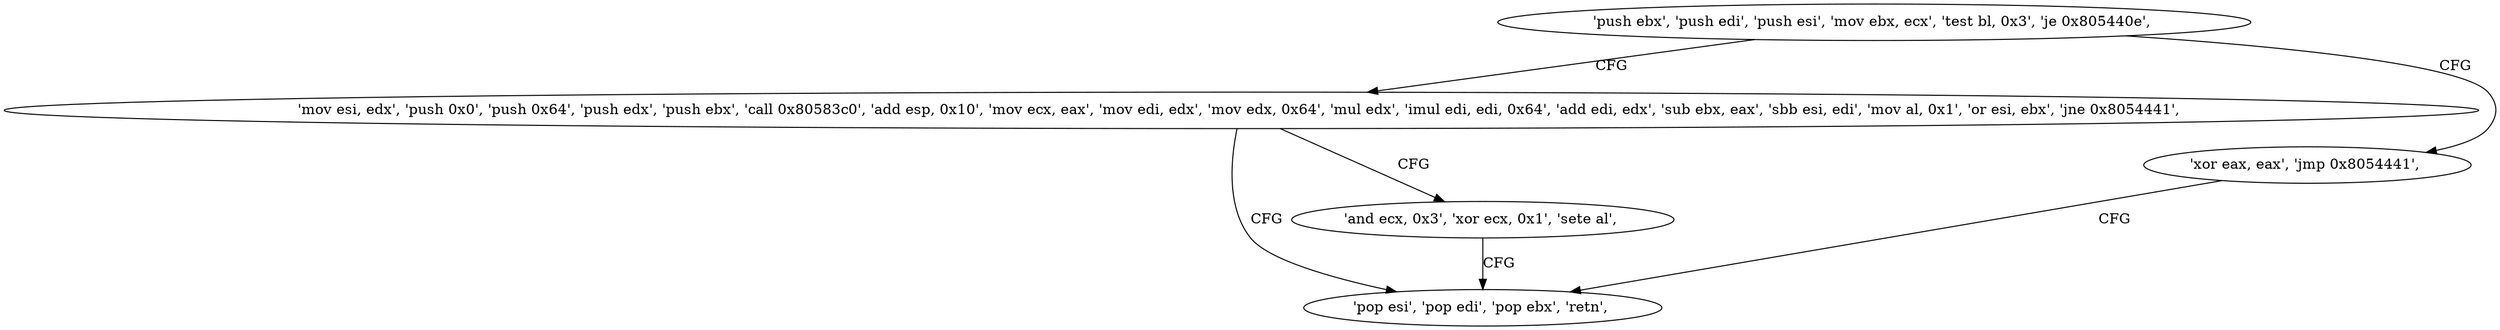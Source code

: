 digraph "func" {
"134562816" [label = "'push ebx', 'push edi', 'push esi', 'mov ebx, ecx', 'test bl, 0x3', 'je 0x805440e', " ]
"134562830" [label = "'mov esi, edx', 'push 0x0', 'push 0x64', 'push edx', 'push ebx', 'call 0x80583c0', 'add esp, 0x10', 'mov ecx, eax', 'mov edi, edx', 'mov edx, 0x64', 'mul edx', 'imul edi, edi, 0x64', 'add edi, edx', 'sub ebx, eax', 'sbb esi, edi', 'mov al, 0x1', 'or esi, ebx', 'jne 0x8054441', " ]
"134562826" [label = "'xor eax, eax', 'jmp 0x8054441', " ]
"134562881" [label = "'pop esi', 'pop edi', 'pop ebx', 'retn', " ]
"134562872" [label = "'and ecx, 0x3', 'xor ecx, 0x1', 'sete al', " ]
"134562816" -> "134562830" [ label = "CFG" ]
"134562816" -> "134562826" [ label = "CFG" ]
"134562830" -> "134562881" [ label = "CFG" ]
"134562830" -> "134562872" [ label = "CFG" ]
"134562826" -> "134562881" [ label = "CFG" ]
"134562872" -> "134562881" [ label = "CFG" ]
}
